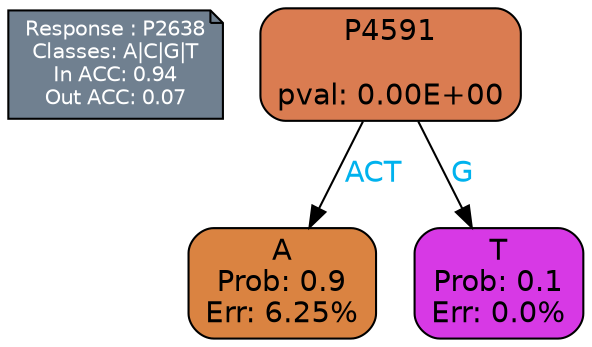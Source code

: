 digraph Tree {
node [shape=box, style="filled, rounded", color="black", fontname=helvetica] ;
graph [ranksep=equally, splines=polylines, bgcolor=transparent, dpi=600] ;
edge [fontname=helvetica] ;
LEGEND [label="Response : P2638
Classes: A|C|G|T
In ACC: 0.94
Out ACC: 0.07
",shape=note,align=left,style=filled,fillcolor="slategray",fontcolor="white",fontsize=10];1 [label="P4591

pval: 0.00E+00", fillcolor="#da7c51"] ;
2 [label="A
Prob: 0.9
Err: 6.25%", fillcolor="#da8341"] ;
3 [label="T
Prob: 0.1
Err: 0.0%", fillcolor="#d739e5"] ;
1 -> 2 [label="ACT",fontcolor=deepskyblue2] ;
1 -> 3 [label="G",fontcolor=deepskyblue2] ;
{rank = same; 2;3;}{rank = same; LEGEND;1;}}
